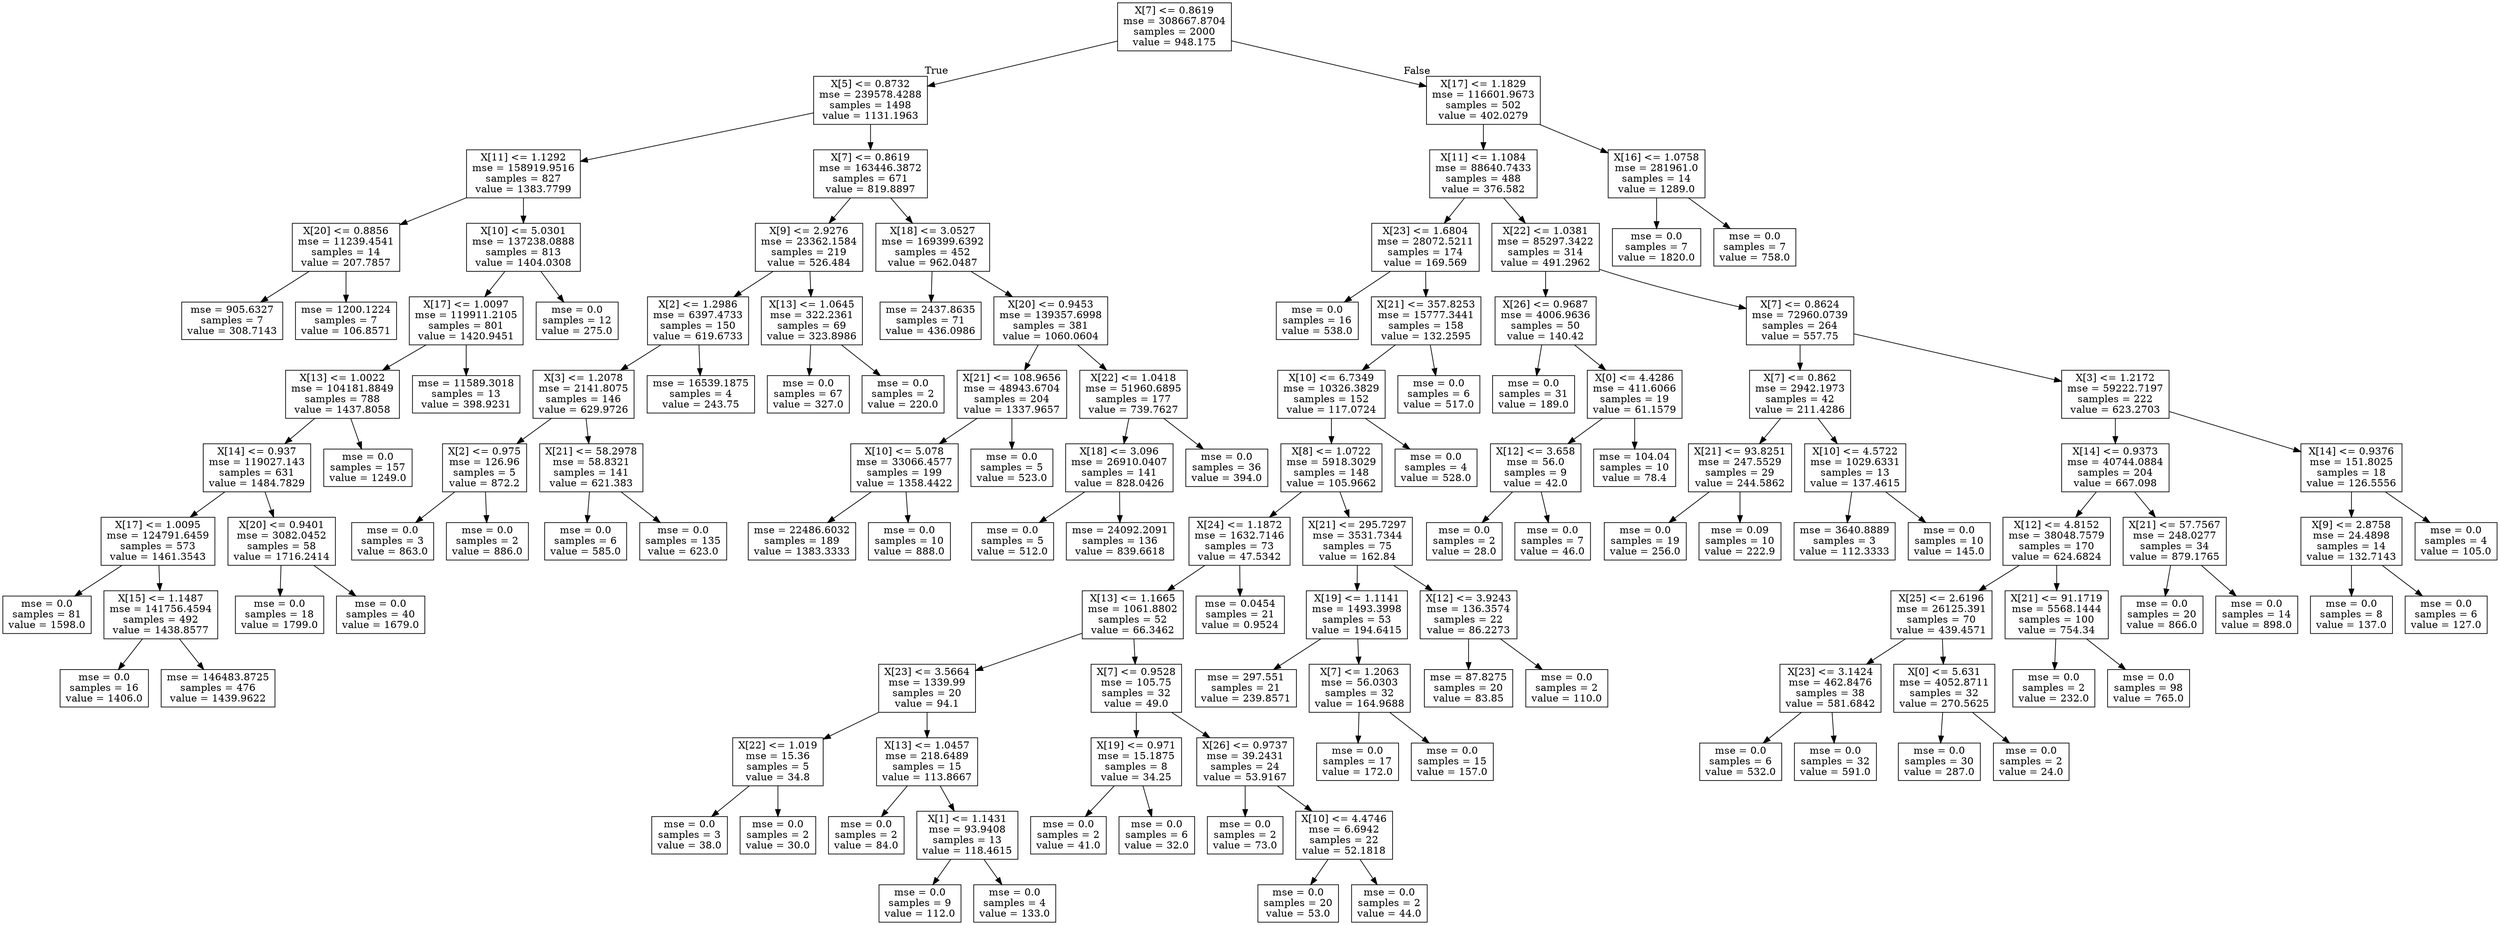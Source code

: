 digraph Tree {
node [shape=box] ;
0 [label="X[7] <= 0.8619\nmse = 308667.8704\nsamples = 2000\nvalue = 948.175"] ;
1 [label="X[5] <= 0.8732\nmse = 239578.4288\nsamples = 1498\nvalue = 1131.1963"] ;
0 -> 1 [labeldistance=2.5, labelangle=45, headlabel="True"] ;
2 [label="X[11] <= 1.1292\nmse = 158919.9516\nsamples = 827\nvalue = 1383.7799"] ;
1 -> 2 ;
3 [label="X[20] <= 0.8856\nmse = 11239.4541\nsamples = 14\nvalue = 207.7857"] ;
2 -> 3 ;
4 [label="mse = 905.6327\nsamples = 7\nvalue = 308.7143"] ;
3 -> 4 ;
5 [label="mse = 1200.1224\nsamples = 7\nvalue = 106.8571"] ;
3 -> 5 ;
6 [label="X[10] <= 5.0301\nmse = 137238.0888\nsamples = 813\nvalue = 1404.0308"] ;
2 -> 6 ;
7 [label="X[17] <= 1.0097\nmse = 119911.2105\nsamples = 801\nvalue = 1420.9451"] ;
6 -> 7 ;
8 [label="X[13] <= 1.0022\nmse = 104181.8849\nsamples = 788\nvalue = 1437.8058"] ;
7 -> 8 ;
9 [label="X[14] <= 0.937\nmse = 119027.143\nsamples = 631\nvalue = 1484.7829"] ;
8 -> 9 ;
10 [label="X[17] <= 1.0095\nmse = 124791.6459\nsamples = 573\nvalue = 1461.3543"] ;
9 -> 10 ;
11 [label="mse = 0.0\nsamples = 81\nvalue = 1598.0"] ;
10 -> 11 ;
12 [label="X[15] <= 1.1487\nmse = 141756.4594\nsamples = 492\nvalue = 1438.8577"] ;
10 -> 12 ;
13 [label="mse = 0.0\nsamples = 16\nvalue = 1406.0"] ;
12 -> 13 ;
14 [label="mse = 146483.8725\nsamples = 476\nvalue = 1439.9622"] ;
12 -> 14 ;
15 [label="X[20] <= 0.9401\nmse = 3082.0452\nsamples = 58\nvalue = 1716.2414"] ;
9 -> 15 ;
16 [label="mse = 0.0\nsamples = 18\nvalue = 1799.0"] ;
15 -> 16 ;
17 [label="mse = 0.0\nsamples = 40\nvalue = 1679.0"] ;
15 -> 17 ;
18 [label="mse = 0.0\nsamples = 157\nvalue = 1249.0"] ;
8 -> 18 ;
19 [label="mse = 11589.3018\nsamples = 13\nvalue = 398.9231"] ;
7 -> 19 ;
20 [label="mse = 0.0\nsamples = 12\nvalue = 275.0"] ;
6 -> 20 ;
21 [label="X[7] <= 0.8619\nmse = 163446.3872\nsamples = 671\nvalue = 819.8897"] ;
1 -> 21 ;
22 [label="X[9] <= 2.9276\nmse = 23362.1584\nsamples = 219\nvalue = 526.484"] ;
21 -> 22 ;
23 [label="X[2] <= 1.2986\nmse = 6397.4733\nsamples = 150\nvalue = 619.6733"] ;
22 -> 23 ;
24 [label="X[3] <= 1.2078\nmse = 2141.8075\nsamples = 146\nvalue = 629.9726"] ;
23 -> 24 ;
25 [label="X[2] <= 0.975\nmse = 126.96\nsamples = 5\nvalue = 872.2"] ;
24 -> 25 ;
26 [label="mse = 0.0\nsamples = 3\nvalue = 863.0"] ;
25 -> 26 ;
27 [label="mse = 0.0\nsamples = 2\nvalue = 886.0"] ;
25 -> 27 ;
28 [label="X[21] <= 58.2978\nmse = 58.8321\nsamples = 141\nvalue = 621.383"] ;
24 -> 28 ;
29 [label="mse = 0.0\nsamples = 6\nvalue = 585.0"] ;
28 -> 29 ;
30 [label="mse = 0.0\nsamples = 135\nvalue = 623.0"] ;
28 -> 30 ;
31 [label="mse = 16539.1875\nsamples = 4\nvalue = 243.75"] ;
23 -> 31 ;
32 [label="X[13] <= 1.0645\nmse = 322.2361\nsamples = 69\nvalue = 323.8986"] ;
22 -> 32 ;
33 [label="mse = 0.0\nsamples = 67\nvalue = 327.0"] ;
32 -> 33 ;
34 [label="mse = 0.0\nsamples = 2\nvalue = 220.0"] ;
32 -> 34 ;
35 [label="X[18] <= 3.0527\nmse = 169399.6392\nsamples = 452\nvalue = 962.0487"] ;
21 -> 35 ;
36 [label="mse = 2437.8635\nsamples = 71\nvalue = 436.0986"] ;
35 -> 36 ;
37 [label="X[20] <= 0.9453\nmse = 139357.6998\nsamples = 381\nvalue = 1060.0604"] ;
35 -> 37 ;
38 [label="X[21] <= 108.9656\nmse = 48943.6704\nsamples = 204\nvalue = 1337.9657"] ;
37 -> 38 ;
39 [label="X[10] <= 5.078\nmse = 33066.4577\nsamples = 199\nvalue = 1358.4422"] ;
38 -> 39 ;
40 [label="mse = 22486.6032\nsamples = 189\nvalue = 1383.3333"] ;
39 -> 40 ;
41 [label="mse = 0.0\nsamples = 10\nvalue = 888.0"] ;
39 -> 41 ;
42 [label="mse = 0.0\nsamples = 5\nvalue = 523.0"] ;
38 -> 42 ;
43 [label="X[22] <= 1.0418\nmse = 51960.6895\nsamples = 177\nvalue = 739.7627"] ;
37 -> 43 ;
44 [label="X[18] <= 3.096\nmse = 26910.0407\nsamples = 141\nvalue = 828.0426"] ;
43 -> 44 ;
45 [label="mse = 0.0\nsamples = 5\nvalue = 512.0"] ;
44 -> 45 ;
46 [label="mse = 24092.2091\nsamples = 136\nvalue = 839.6618"] ;
44 -> 46 ;
47 [label="mse = 0.0\nsamples = 36\nvalue = 394.0"] ;
43 -> 47 ;
48 [label="X[17] <= 1.1829\nmse = 116601.9673\nsamples = 502\nvalue = 402.0279"] ;
0 -> 48 [labeldistance=2.5, labelangle=-45, headlabel="False"] ;
49 [label="X[11] <= 1.1084\nmse = 88640.7433\nsamples = 488\nvalue = 376.582"] ;
48 -> 49 ;
50 [label="X[23] <= 1.6804\nmse = 28072.5211\nsamples = 174\nvalue = 169.569"] ;
49 -> 50 ;
51 [label="mse = 0.0\nsamples = 16\nvalue = 538.0"] ;
50 -> 51 ;
52 [label="X[21] <= 357.8253\nmse = 15777.3441\nsamples = 158\nvalue = 132.2595"] ;
50 -> 52 ;
53 [label="X[10] <= 6.7349\nmse = 10326.3829\nsamples = 152\nvalue = 117.0724"] ;
52 -> 53 ;
54 [label="X[8] <= 1.0722\nmse = 5918.3029\nsamples = 148\nvalue = 105.9662"] ;
53 -> 54 ;
55 [label="X[24] <= 1.1872\nmse = 1632.7146\nsamples = 73\nvalue = 47.5342"] ;
54 -> 55 ;
56 [label="X[13] <= 1.1665\nmse = 1061.8802\nsamples = 52\nvalue = 66.3462"] ;
55 -> 56 ;
57 [label="X[23] <= 3.5664\nmse = 1339.99\nsamples = 20\nvalue = 94.1"] ;
56 -> 57 ;
58 [label="X[22] <= 1.019\nmse = 15.36\nsamples = 5\nvalue = 34.8"] ;
57 -> 58 ;
59 [label="mse = 0.0\nsamples = 3\nvalue = 38.0"] ;
58 -> 59 ;
60 [label="mse = 0.0\nsamples = 2\nvalue = 30.0"] ;
58 -> 60 ;
61 [label="X[13] <= 1.0457\nmse = 218.6489\nsamples = 15\nvalue = 113.8667"] ;
57 -> 61 ;
62 [label="mse = 0.0\nsamples = 2\nvalue = 84.0"] ;
61 -> 62 ;
63 [label="X[1] <= 1.1431\nmse = 93.9408\nsamples = 13\nvalue = 118.4615"] ;
61 -> 63 ;
64 [label="mse = 0.0\nsamples = 9\nvalue = 112.0"] ;
63 -> 64 ;
65 [label="mse = 0.0\nsamples = 4\nvalue = 133.0"] ;
63 -> 65 ;
66 [label="X[7] <= 0.9528\nmse = 105.75\nsamples = 32\nvalue = 49.0"] ;
56 -> 66 ;
67 [label="X[19] <= 0.971\nmse = 15.1875\nsamples = 8\nvalue = 34.25"] ;
66 -> 67 ;
68 [label="mse = 0.0\nsamples = 2\nvalue = 41.0"] ;
67 -> 68 ;
69 [label="mse = 0.0\nsamples = 6\nvalue = 32.0"] ;
67 -> 69 ;
70 [label="X[26] <= 0.9737\nmse = 39.2431\nsamples = 24\nvalue = 53.9167"] ;
66 -> 70 ;
71 [label="mse = 0.0\nsamples = 2\nvalue = 73.0"] ;
70 -> 71 ;
72 [label="X[10] <= 4.4746\nmse = 6.6942\nsamples = 22\nvalue = 52.1818"] ;
70 -> 72 ;
73 [label="mse = 0.0\nsamples = 20\nvalue = 53.0"] ;
72 -> 73 ;
74 [label="mse = 0.0\nsamples = 2\nvalue = 44.0"] ;
72 -> 74 ;
75 [label="mse = 0.0454\nsamples = 21\nvalue = 0.9524"] ;
55 -> 75 ;
76 [label="X[21] <= 295.7297\nmse = 3531.7344\nsamples = 75\nvalue = 162.84"] ;
54 -> 76 ;
77 [label="X[19] <= 1.1141\nmse = 1493.3998\nsamples = 53\nvalue = 194.6415"] ;
76 -> 77 ;
78 [label="mse = 297.551\nsamples = 21\nvalue = 239.8571"] ;
77 -> 78 ;
79 [label="X[7] <= 1.2063\nmse = 56.0303\nsamples = 32\nvalue = 164.9688"] ;
77 -> 79 ;
80 [label="mse = 0.0\nsamples = 17\nvalue = 172.0"] ;
79 -> 80 ;
81 [label="mse = 0.0\nsamples = 15\nvalue = 157.0"] ;
79 -> 81 ;
82 [label="X[12] <= 3.9243\nmse = 136.3574\nsamples = 22\nvalue = 86.2273"] ;
76 -> 82 ;
83 [label="mse = 87.8275\nsamples = 20\nvalue = 83.85"] ;
82 -> 83 ;
84 [label="mse = 0.0\nsamples = 2\nvalue = 110.0"] ;
82 -> 84 ;
85 [label="mse = 0.0\nsamples = 4\nvalue = 528.0"] ;
53 -> 85 ;
86 [label="mse = 0.0\nsamples = 6\nvalue = 517.0"] ;
52 -> 86 ;
87 [label="X[22] <= 1.0381\nmse = 85297.3422\nsamples = 314\nvalue = 491.2962"] ;
49 -> 87 ;
88 [label="X[26] <= 0.9687\nmse = 4006.9636\nsamples = 50\nvalue = 140.42"] ;
87 -> 88 ;
89 [label="mse = 0.0\nsamples = 31\nvalue = 189.0"] ;
88 -> 89 ;
90 [label="X[0] <= 4.4286\nmse = 411.6066\nsamples = 19\nvalue = 61.1579"] ;
88 -> 90 ;
91 [label="X[12] <= 3.658\nmse = 56.0\nsamples = 9\nvalue = 42.0"] ;
90 -> 91 ;
92 [label="mse = 0.0\nsamples = 2\nvalue = 28.0"] ;
91 -> 92 ;
93 [label="mse = 0.0\nsamples = 7\nvalue = 46.0"] ;
91 -> 93 ;
94 [label="mse = 104.04\nsamples = 10\nvalue = 78.4"] ;
90 -> 94 ;
95 [label="X[7] <= 0.8624\nmse = 72960.0739\nsamples = 264\nvalue = 557.75"] ;
87 -> 95 ;
96 [label="X[7] <= 0.862\nmse = 2942.1973\nsamples = 42\nvalue = 211.4286"] ;
95 -> 96 ;
97 [label="X[21] <= 93.8251\nmse = 247.5529\nsamples = 29\nvalue = 244.5862"] ;
96 -> 97 ;
98 [label="mse = 0.0\nsamples = 19\nvalue = 256.0"] ;
97 -> 98 ;
99 [label="mse = 0.09\nsamples = 10\nvalue = 222.9"] ;
97 -> 99 ;
100 [label="X[10] <= 4.5722\nmse = 1029.6331\nsamples = 13\nvalue = 137.4615"] ;
96 -> 100 ;
101 [label="mse = 3640.8889\nsamples = 3\nvalue = 112.3333"] ;
100 -> 101 ;
102 [label="mse = 0.0\nsamples = 10\nvalue = 145.0"] ;
100 -> 102 ;
103 [label="X[3] <= 1.2172\nmse = 59222.7197\nsamples = 222\nvalue = 623.2703"] ;
95 -> 103 ;
104 [label="X[14] <= 0.9373\nmse = 40744.0884\nsamples = 204\nvalue = 667.098"] ;
103 -> 104 ;
105 [label="X[12] <= 4.8152\nmse = 38048.7579\nsamples = 170\nvalue = 624.6824"] ;
104 -> 105 ;
106 [label="X[25] <= 2.6196\nmse = 26125.391\nsamples = 70\nvalue = 439.4571"] ;
105 -> 106 ;
107 [label="X[23] <= 3.1424\nmse = 462.8476\nsamples = 38\nvalue = 581.6842"] ;
106 -> 107 ;
108 [label="mse = 0.0\nsamples = 6\nvalue = 532.0"] ;
107 -> 108 ;
109 [label="mse = 0.0\nsamples = 32\nvalue = 591.0"] ;
107 -> 109 ;
110 [label="X[0] <= 5.631\nmse = 4052.8711\nsamples = 32\nvalue = 270.5625"] ;
106 -> 110 ;
111 [label="mse = 0.0\nsamples = 30\nvalue = 287.0"] ;
110 -> 111 ;
112 [label="mse = 0.0\nsamples = 2\nvalue = 24.0"] ;
110 -> 112 ;
113 [label="X[21] <= 91.1719\nmse = 5568.1444\nsamples = 100\nvalue = 754.34"] ;
105 -> 113 ;
114 [label="mse = 0.0\nsamples = 2\nvalue = 232.0"] ;
113 -> 114 ;
115 [label="mse = 0.0\nsamples = 98\nvalue = 765.0"] ;
113 -> 115 ;
116 [label="X[21] <= 57.7567\nmse = 248.0277\nsamples = 34\nvalue = 879.1765"] ;
104 -> 116 ;
117 [label="mse = 0.0\nsamples = 20\nvalue = 866.0"] ;
116 -> 117 ;
118 [label="mse = 0.0\nsamples = 14\nvalue = 898.0"] ;
116 -> 118 ;
119 [label="X[14] <= 0.9376\nmse = 151.8025\nsamples = 18\nvalue = 126.5556"] ;
103 -> 119 ;
120 [label="X[9] <= 2.8758\nmse = 24.4898\nsamples = 14\nvalue = 132.7143"] ;
119 -> 120 ;
121 [label="mse = 0.0\nsamples = 8\nvalue = 137.0"] ;
120 -> 121 ;
122 [label="mse = 0.0\nsamples = 6\nvalue = 127.0"] ;
120 -> 122 ;
123 [label="mse = 0.0\nsamples = 4\nvalue = 105.0"] ;
119 -> 123 ;
124 [label="X[16] <= 1.0758\nmse = 281961.0\nsamples = 14\nvalue = 1289.0"] ;
48 -> 124 ;
125 [label="mse = 0.0\nsamples = 7\nvalue = 1820.0"] ;
124 -> 125 ;
126 [label="mse = 0.0\nsamples = 7\nvalue = 758.0"] ;
124 -> 126 ;
}